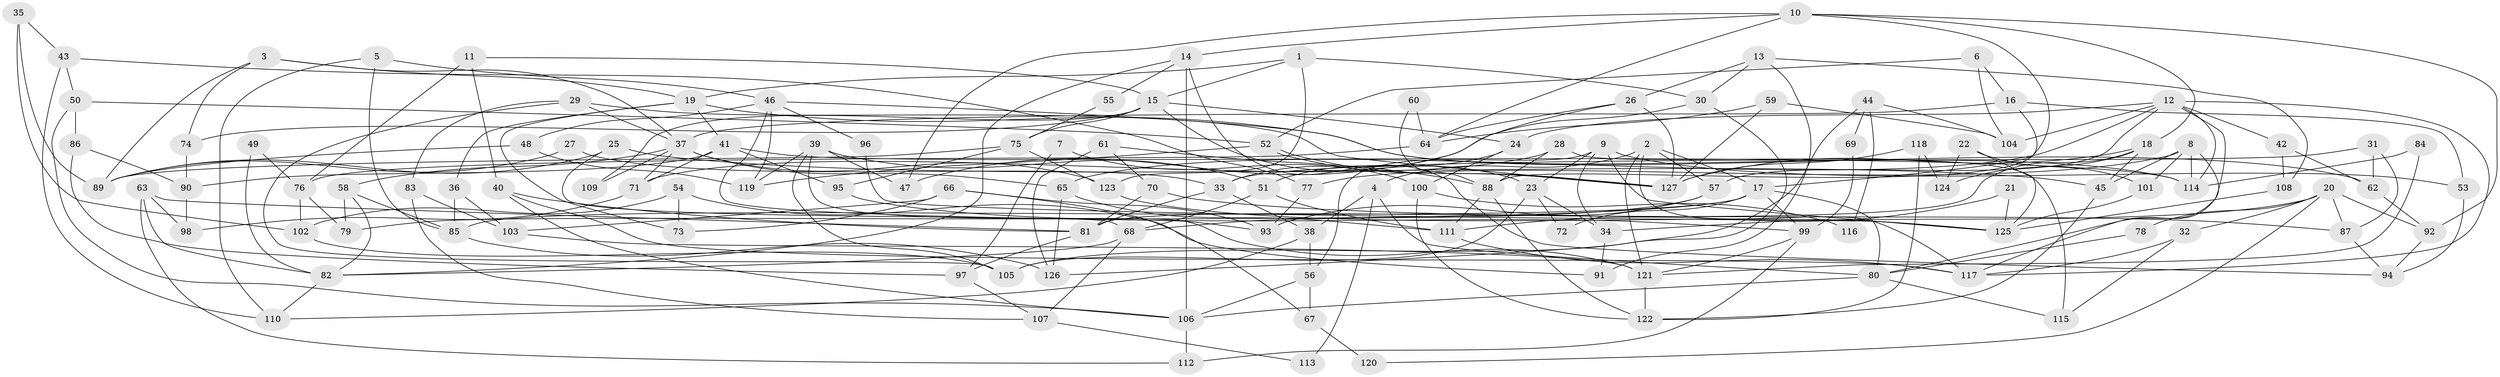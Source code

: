 // Generated by graph-tools (version 1.1) at 2025/36/03/09/25 02:36:13]
// undirected, 127 vertices, 254 edges
graph export_dot {
graph [start="1"]
  node [color=gray90,style=filled];
  1;
  2;
  3;
  4;
  5;
  6;
  7;
  8;
  9;
  10;
  11;
  12;
  13;
  14;
  15;
  16;
  17;
  18;
  19;
  20;
  21;
  22;
  23;
  24;
  25;
  26;
  27;
  28;
  29;
  30;
  31;
  32;
  33;
  34;
  35;
  36;
  37;
  38;
  39;
  40;
  41;
  42;
  43;
  44;
  45;
  46;
  47;
  48;
  49;
  50;
  51;
  52;
  53;
  54;
  55;
  56;
  57;
  58;
  59;
  60;
  61;
  62;
  63;
  64;
  65;
  66;
  67;
  68;
  69;
  70;
  71;
  72;
  73;
  74;
  75;
  76;
  77;
  78;
  79;
  80;
  81;
  82;
  83;
  84;
  85;
  86;
  87;
  88;
  89;
  90;
  91;
  92;
  93;
  94;
  95;
  96;
  97;
  98;
  99;
  100;
  101;
  102;
  103;
  104;
  105;
  106;
  107;
  108;
  109;
  110;
  111;
  112;
  113;
  114;
  115;
  116;
  117;
  118;
  119;
  120;
  121;
  122;
  123;
  124;
  125;
  126;
  127;
  1 -- 19;
  1 -- 123;
  1 -- 15;
  1 -- 30;
  2 -- 17;
  2 -- 117;
  2 -- 4;
  2 -- 57;
  2 -- 121;
  3 -- 37;
  3 -- 74;
  3 -- 19;
  3 -- 89;
  4 -- 38;
  4 -- 80;
  4 -- 113;
  5 -- 85;
  5 -- 46;
  5 -- 110;
  6 -- 16;
  6 -- 52;
  6 -- 104;
  7 -- 100;
  7 -- 97;
  8 -- 45;
  8 -- 77;
  8 -- 101;
  8 -- 114;
  8 -- 117;
  9 -- 34;
  9 -- 125;
  9 -- 23;
  9 -- 53;
  9 -- 56;
  10 -- 18;
  10 -- 47;
  10 -- 14;
  10 -- 64;
  10 -- 88;
  10 -- 92;
  11 -- 40;
  11 -- 15;
  11 -- 76;
  12 -- 57;
  12 -- 65;
  12 -- 24;
  12 -- 42;
  12 -- 80;
  12 -- 104;
  12 -- 114;
  12 -- 117;
  13 -- 26;
  13 -- 30;
  13 -- 91;
  13 -- 108;
  14 -- 94;
  14 -- 55;
  14 -- 82;
  14 -- 106;
  15 -- 24;
  15 -- 23;
  15 -- 74;
  15 -- 75;
  15 -- 109;
  16 -- 17;
  16 -- 37;
  16 -- 53;
  17 -- 80;
  17 -- 79;
  17 -- 72;
  17 -- 85;
  17 -- 99;
  18 -- 81;
  18 -- 127;
  18 -- 45;
  18 -- 124;
  19 -- 41;
  19 -- 36;
  19 -- 62;
  19 -- 73;
  20 -- 92;
  20 -- 87;
  20 -- 32;
  20 -- 34;
  20 -- 78;
  20 -- 120;
  21 -- 111;
  21 -- 125;
  22 -- 125;
  22 -- 124;
  22 -- 101;
  23 -- 34;
  23 -- 72;
  23 -- 105;
  24 -- 51;
  24 -- 100;
  25 -- 68;
  25 -- 89;
  25 -- 45;
  26 -- 127;
  26 -- 33;
  26 -- 64;
  27 -- 89;
  27 -- 33;
  28 -- 88;
  28 -- 115;
  28 -- 71;
  29 -- 127;
  29 -- 105;
  29 -- 37;
  29 -- 83;
  30 -- 126;
  30 -- 47;
  31 -- 62;
  31 -- 33;
  31 -- 87;
  32 -- 117;
  32 -- 115;
  33 -- 38;
  33 -- 81;
  34 -- 91;
  35 -- 89;
  35 -- 102;
  35 -- 43;
  36 -- 103;
  36 -- 85;
  37 -- 71;
  37 -- 58;
  37 -- 65;
  37 -- 109;
  37 -- 123;
  38 -- 110;
  38 -- 56;
  39 -- 121;
  39 -- 119;
  39 -- 47;
  39 -- 51;
  39 -- 105;
  40 -- 117;
  40 -- 106;
  40 -- 81;
  41 -- 71;
  41 -- 114;
  41 -- 90;
  41 -- 95;
  42 -- 62;
  42 -- 108;
  43 -- 110;
  43 -- 50;
  43 -- 77;
  44 -- 105;
  44 -- 104;
  44 -- 69;
  44 -- 116;
  45 -- 122;
  46 -- 114;
  46 -- 48;
  46 -- 93;
  46 -- 96;
  46 -- 119;
  48 -- 119;
  48 -- 89;
  49 -- 82;
  49 -- 76;
  50 -- 106;
  50 -- 52;
  50 -- 86;
  51 -- 111;
  51 -- 68;
  52 -- 127;
  52 -- 127;
  52 -- 119;
  53 -- 94;
  54 -- 102;
  54 -- 91;
  54 -- 73;
  55 -- 75;
  56 -- 106;
  56 -- 67;
  57 -- 68;
  57 -- 93;
  58 -- 85;
  58 -- 79;
  58 -- 82;
  59 -- 64;
  59 -- 104;
  59 -- 127;
  60 -- 88;
  60 -- 64;
  61 -- 126;
  61 -- 88;
  61 -- 70;
  62 -- 92;
  63 -- 112;
  63 -- 82;
  63 -- 81;
  63 -- 98;
  64 -- 76;
  65 -- 111;
  65 -- 126;
  66 -- 73;
  66 -- 93;
  66 -- 67;
  66 -- 103;
  67 -- 120;
  68 -- 82;
  68 -- 107;
  69 -- 99;
  70 -- 81;
  70 -- 87;
  71 -- 98;
  74 -- 90;
  75 -- 123;
  75 -- 89;
  75 -- 95;
  76 -- 79;
  76 -- 102;
  77 -- 93;
  78 -- 80;
  80 -- 106;
  80 -- 115;
  81 -- 97;
  82 -- 110;
  83 -- 103;
  83 -- 107;
  84 -- 114;
  84 -- 121;
  85 -- 126;
  86 -- 97;
  86 -- 90;
  87 -- 94;
  88 -- 122;
  88 -- 111;
  90 -- 98;
  92 -- 94;
  95 -- 99;
  96 -- 125;
  97 -- 107;
  99 -- 112;
  99 -- 121;
  100 -- 122;
  100 -- 116;
  101 -- 125;
  102 -- 105;
  103 -- 121;
  106 -- 112;
  107 -- 113;
  108 -- 125;
  111 -- 117;
  118 -- 122;
  118 -- 127;
  118 -- 124;
  121 -- 122;
  123 -- 125;
}
